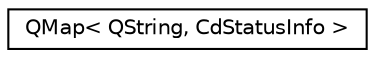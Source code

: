 digraph "类继承关系图"
{
  edge [fontname="Helvetica",fontsize="10",labelfontname="Helvetica",labelfontsize="10"];
  node [fontname="Helvetica",fontsize="10",shape=record];
  rankdir="LR";
  Node0 [label="QMap\< QString, CdStatusInfo \>",height=0.2,width=0.4,color="black", fillcolor="white", style="filled",URL="$class_q_map.html"];
}
